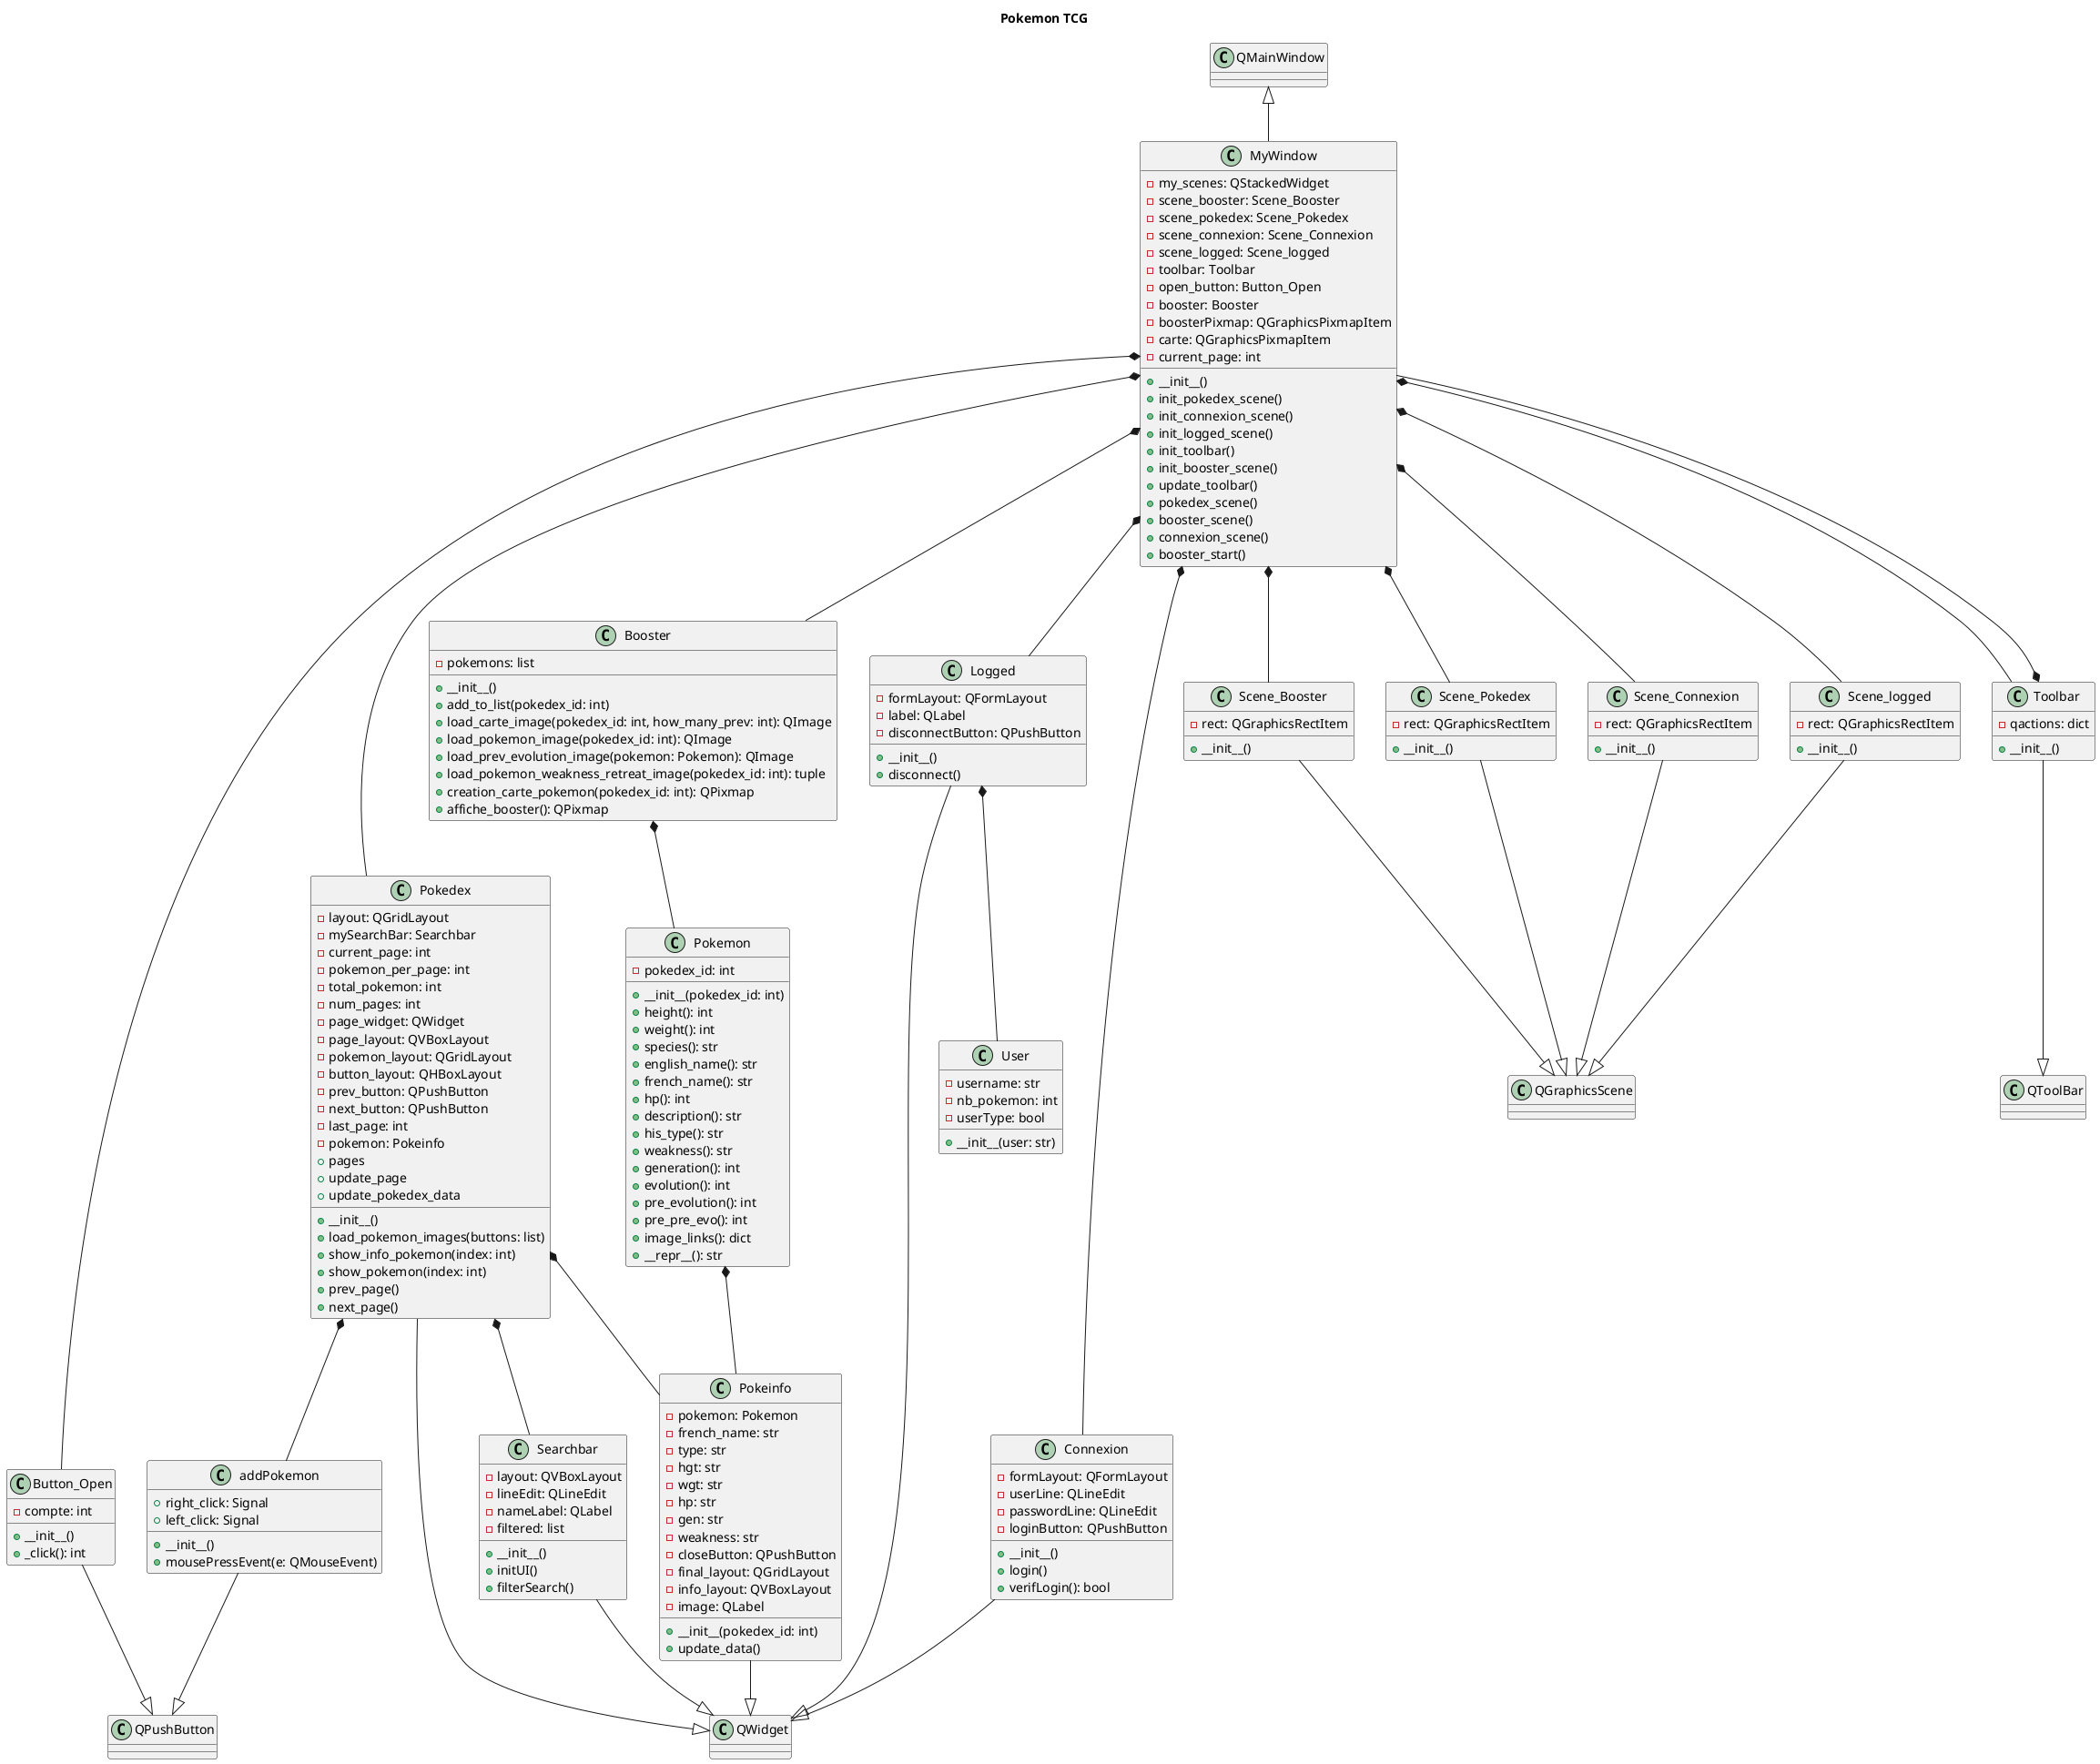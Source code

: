 @startuml Pokemon TCG

title Pokemon TCG

QMainWindow  <|--  MyWindow

class MyWindow {
    - my_scenes: QStackedWidget
    - scene_booster: Scene_Booster
    - scene_pokedex: Scene_Pokedex
    - scene_connexion: Scene_Connexion
    - scene_logged: Scene_logged
    - toolbar: Toolbar
    - open_button: Button_Open
    - booster: Booster
    - boosterPixmap: QGraphicsPixmapItem
    - carte: QGraphicsPixmapItem
    - current_page: int
    + __init__()
    + init_pokedex_scene()
    + init_connexion_scene()
    + init_logged_scene()
    + init_toolbar()
    + init_booster_scene()
    + update_toolbar()
    + pokedex_scene()
    + booster_scene()
    + connexion_scene()
    + booster_start()
}

class addPokemon {
    + right_click: Signal
    + left_click: Signal
    + __init__()
    + mousePressEvent(e: QMouseEvent)
}

class Pokedex {
    - layout: QGridLayout
    - mySearchBar: Searchbar
    - current_page: int
    - pokemon_per_page: int
    - total_pokemon: int
    - num_pages: int
    - page_widget: QWidget
    - page_layout: QVBoxLayout
    - pokemon_layout: QGridLayout
    - button_layout: QHBoxLayout
    - prev_button: QPushButton
    - next_button: QPushButton
    - last_page: int
    - pokemon: Pokeinfo
    + __init__()
    + pages
    + update_page
    + update_pokedex_data
    + load_pokemon_images(buttons: list)
    + show_info_pokemon(index: int)
    + show_pokemon(index: int)
    + prev_page()
    + next_page()
}

class Scene_Booster {
    - rect: QGraphicsRectItem
    + __init__()
}

class Scene_Pokedex {
    - rect: QGraphicsRectItem
    + __init__()
}

class Scene_Connexion {
    - rect: QGraphicsRectItem
    + __init__()
}

class Scene_logged {
    - rect: QGraphicsRectItem
    + __init__()
}

class Button_Open {
    - compte: int
    + __init__()
    + _click(): int
}

class Booster {
    - pokemons: list
    + __init__()
    + add_to_list(pokedex_id: int)
    + load_carte_image(pokedex_id: int, how_many_prev: int): QImage
    + load_pokemon_image(pokedex_id: int): QImage
    + load_prev_evolution_image(pokemon: Pokemon): QImage
    + load_pokemon_weakness_retreat_image(pokedex_id: int): tuple
    + creation_carte_pokemon(pokedex_id: int): QPixmap
    + affiche_booster(): QPixmap
}

class Connexion {
    - formLayout: QFormLayout
    - userLine: QLineEdit
    - passwordLine: QLineEdit
    - loginButton: QPushButton
    + __init__()
    + login()
    + verifLogin(): bool
}

class Logged {
    - formLayout: QFormLayout
    - label: QLabel
    - disconnectButton: QPushButton
    + __init__()
    + disconnect()
}

class User {
    - username: str
    - nb_pokemon: int
    - userType: bool
    + __init__(user: str)
}

class Pokeinfo {
    - pokemon: Pokemon
    - french_name: str
    - type: str
    - hgt: str
    - wgt: str
    - hp: str
    - gen: str
    - weakness: str
    - closeButton: QPushButton
    - final_layout: QGridLayout
    - info_layout: QVBoxLayout
    - image: QLabel
    + __init__(pokedex_id: int)
    + update_data()
}

class Pokemon {
    - pokedex_id: int
    + __init__(pokedex_id: int)
    + height(): int
    + weight(): int
    + species(): str
    + english_name(): str
    + french_name(): str
    + hp(): int
    + description(): str
    + his_type(): str
    + weakness(): str
    + generation(): int
    + evolution(): int
    + pre_evolution(): int
    + pre_pre_evo(): int
    + image_links(): dict
    + __repr__(): str
}

class Searchbar {
    - layout: QVBoxLayout
    - lineEdit: QLineEdit
    - nameLabel: QLabel
    - filtered: list
    + __init__()
    + initUI()
    + filterSearch()
}

class Toolbar {
    - qactions: dict
    + __init__()
}


MyWindow  *--  Scene_Booster
MyWindow  *--  Scene_Pokedex
MyWindow  *--  Scene_Connexion
MyWindow  *--  Scene_logged
MyWindow  *--  Toolbar
MyWindow  *--  Button_Open
MyWindow  *--  Booster
MyWindow  *--  Connexion
MyWindow  *--  Logged
MyWindow  *--  Pokedex



Logged *-- User

Scene_Booster  --|>  QGraphicsScene
Scene_Pokedex  --|>  QGraphicsScene
Scene_Connexion  --|>  QGraphicsScene
Scene_logged  --|>  QGraphicsScene

Button_Open  --|>  QPushButton
addPokemon  --|>  QPushButton

Toolbar  --|>  QToolBar

Searchbar  --|>  QWidget
Pokeinfo  --|>  QWidget
Connexion  --|>  QWidget
Logged  --|>  QWidget
Pokedex  --|>  QWidget	


Pokedex  *-- addPokemon
Pokedex  *-- Pokeinfo
Pokedex  *-- Searchbar


Booster  *--  Pokemon
Pokemon *--  Pokeinfo

Toolbar  *--  MyWindow

@enduml